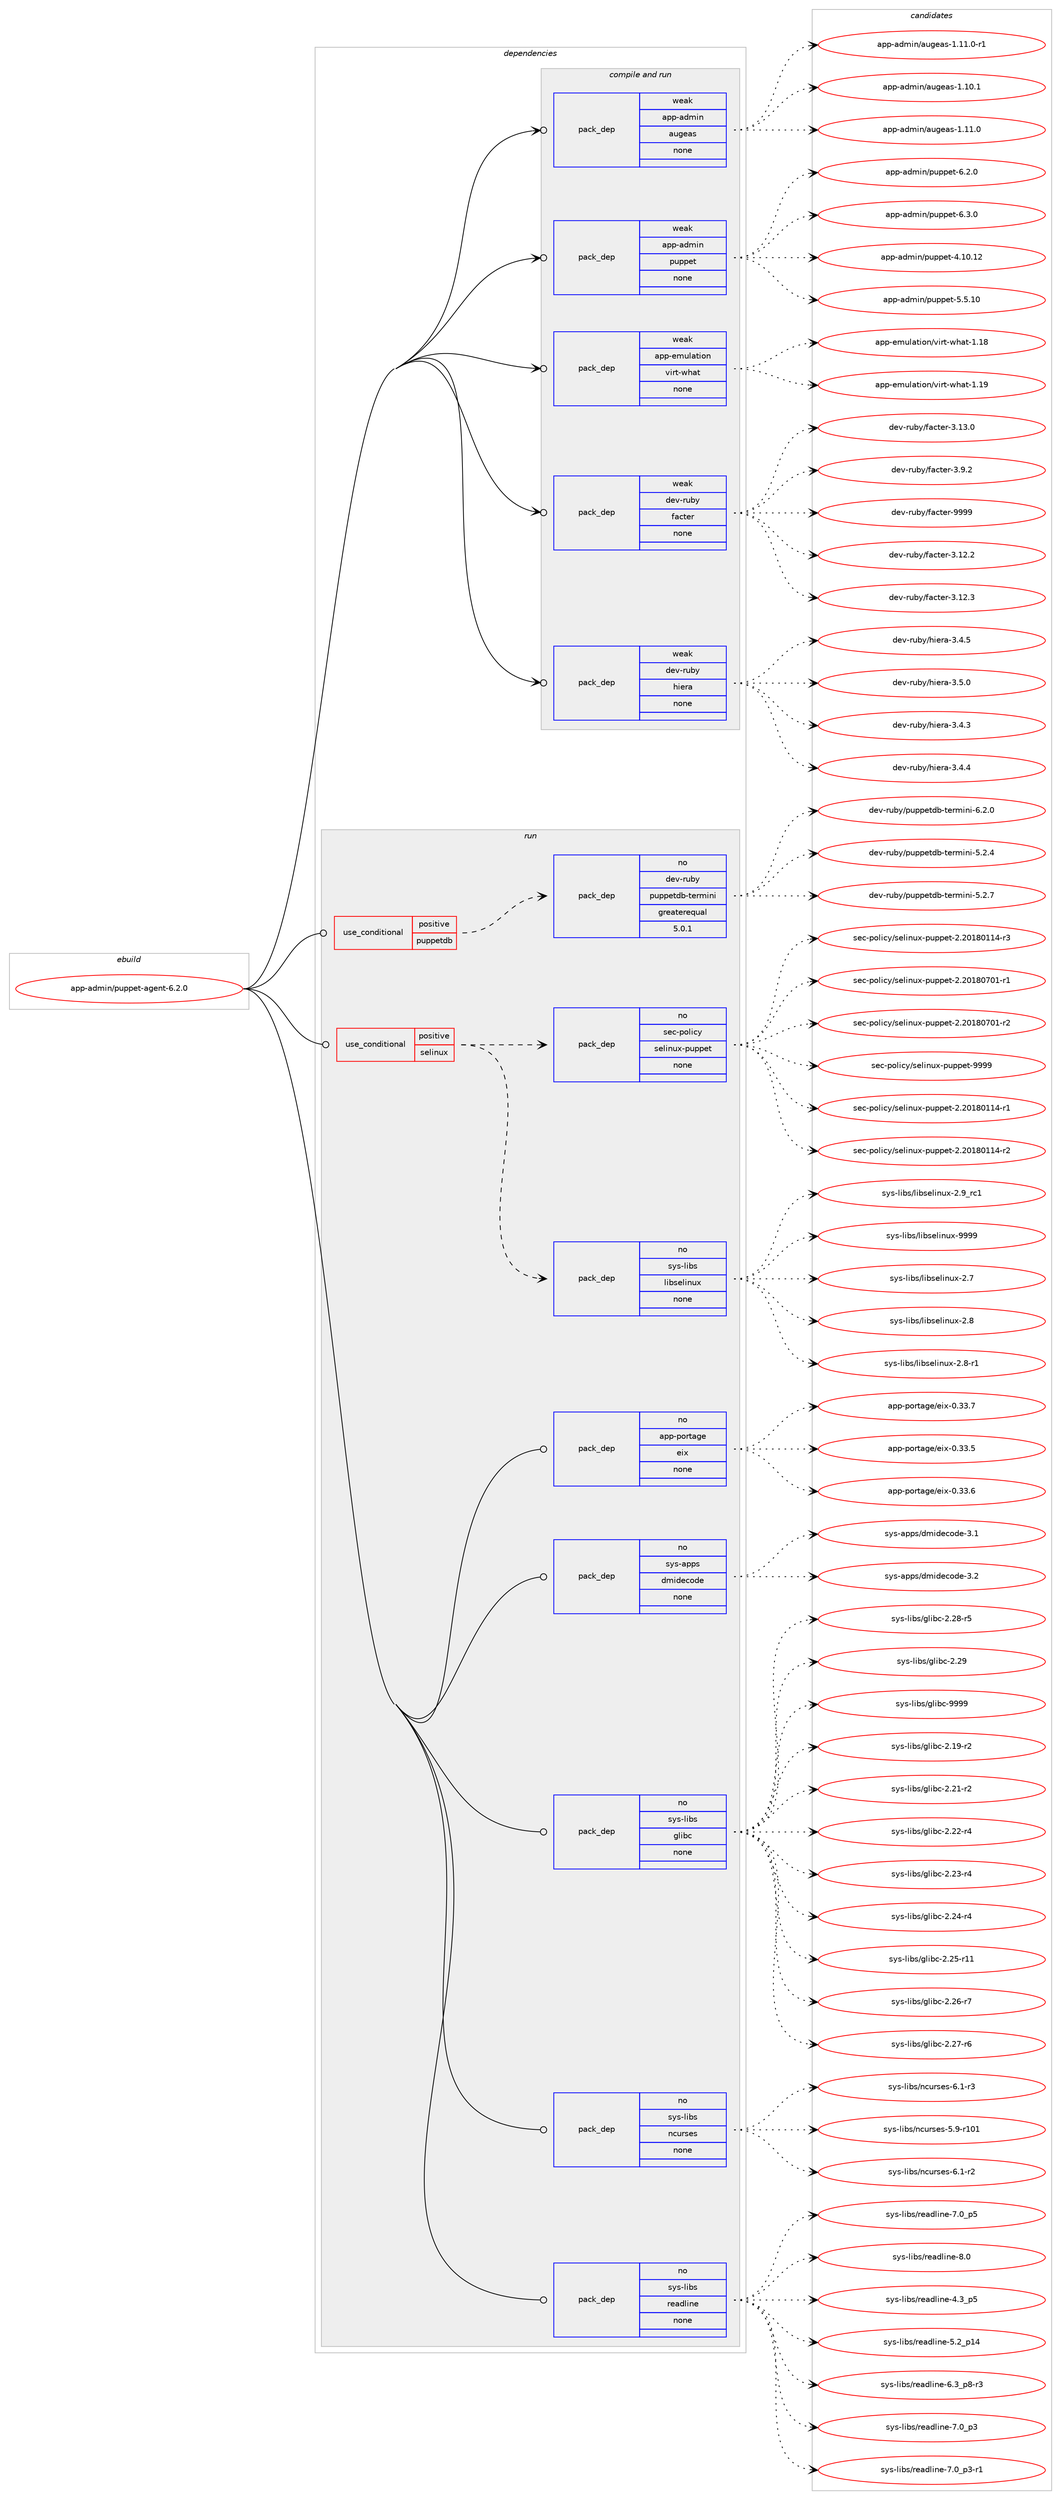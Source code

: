 digraph prolog {

# *************
# Graph options
# *************

newrank=true;
concentrate=true;
compound=true;
graph [rankdir=LR,fontname=Helvetica,fontsize=10,ranksep=1.5];#, ranksep=2.5, nodesep=0.2];
edge  [arrowhead=vee];
node  [fontname=Helvetica,fontsize=10];

# **********
# The ebuild
# **********

subgraph cluster_leftcol {
color=gray;
rank=same;
label=<<i>ebuild</i>>;
id [label="app-admin/puppet-agent-6.2.0", color=red, width=4, href="../app-admin/puppet-agent-6.2.0.svg"];
}

# ****************
# The dependencies
# ****************

subgraph cluster_midcol {
color=gray;
label=<<i>dependencies</i>>;
subgraph cluster_compile {
fillcolor="#eeeeee";
style=filled;
label=<<i>compile</i>>;
}
subgraph cluster_compileandrun {
fillcolor="#eeeeee";
style=filled;
label=<<i>compile and run</i>>;
subgraph pack902564 {
dependency1267721 [label=<<TABLE BORDER="0" CELLBORDER="1" CELLSPACING="0" CELLPADDING="4" WIDTH="220"><TR><TD ROWSPAN="6" CELLPADDING="30">pack_dep</TD></TR><TR><TD WIDTH="110">weak</TD></TR><TR><TD>app-admin</TD></TR><TR><TD>augeas</TD></TR><TR><TD>none</TD></TR><TR><TD></TD></TR></TABLE>>, shape=none, color=blue];
}
id:e -> dependency1267721:w [weight=20,style="solid",arrowhead="odotvee"];
subgraph pack902565 {
dependency1267722 [label=<<TABLE BORDER="0" CELLBORDER="1" CELLSPACING="0" CELLPADDING="4" WIDTH="220"><TR><TD ROWSPAN="6" CELLPADDING="30">pack_dep</TD></TR><TR><TD WIDTH="110">weak</TD></TR><TR><TD>app-admin</TD></TR><TR><TD>puppet</TD></TR><TR><TD>none</TD></TR><TR><TD></TD></TR></TABLE>>, shape=none, color=blue];
}
id:e -> dependency1267722:w [weight=20,style="solid",arrowhead="odotvee"];
subgraph pack902566 {
dependency1267723 [label=<<TABLE BORDER="0" CELLBORDER="1" CELLSPACING="0" CELLPADDING="4" WIDTH="220"><TR><TD ROWSPAN="6" CELLPADDING="30">pack_dep</TD></TR><TR><TD WIDTH="110">weak</TD></TR><TR><TD>app-emulation</TD></TR><TR><TD>virt-what</TD></TR><TR><TD>none</TD></TR><TR><TD></TD></TR></TABLE>>, shape=none, color=blue];
}
id:e -> dependency1267723:w [weight=20,style="solid",arrowhead="odotvee"];
subgraph pack902567 {
dependency1267724 [label=<<TABLE BORDER="0" CELLBORDER="1" CELLSPACING="0" CELLPADDING="4" WIDTH="220"><TR><TD ROWSPAN="6" CELLPADDING="30">pack_dep</TD></TR><TR><TD WIDTH="110">weak</TD></TR><TR><TD>dev-ruby</TD></TR><TR><TD>facter</TD></TR><TR><TD>none</TD></TR><TR><TD></TD></TR></TABLE>>, shape=none, color=blue];
}
id:e -> dependency1267724:w [weight=20,style="solid",arrowhead="odotvee"];
subgraph pack902568 {
dependency1267725 [label=<<TABLE BORDER="0" CELLBORDER="1" CELLSPACING="0" CELLPADDING="4" WIDTH="220"><TR><TD ROWSPAN="6" CELLPADDING="30">pack_dep</TD></TR><TR><TD WIDTH="110">weak</TD></TR><TR><TD>dev-ruby</TD></TR><TR><TD>hiera</TD></TR><TR><TD>none</TD></TR><TR><TD></TD></TR></TABLE>>, shape=none, color=blue];
}
id:e -> dependency1267725:w [weight=20,style="solid",arrowhead="odotvee"];
}
subgraph cluster_run {
fillcolor="#eeeeee";
style=filled;
label=<<i>run</i>>;
subgraph cond345501 {
dependency1267726 [label=<<TABLE BORDER="0" CELLBORDER="1" CELLSPACING="0" CELLPADDING="4"><TR><TD ROWSPAN="3" CELLPADDING="10">use_conditional</TD></TR><TR><TD>positive</TD></TR><TR><TD>puppetdb</TD></TR></TABLE>>, shape=none, color=red];
subgraph pack902569 {
dependency1267727 [label=<<TABLE BORDER="0" CELLBORDER="1" CELLSPACING="0" CELLPADDING="4" WIDTH="220"><TR><TD ROWSPAN="6" CELLPADDING="30">pack_dep</TD></TR><TR><TD WIDTH="110">no</TD></TR><TR><TD>dev-ruby</TD></TR><TR><TD>puppetdb-termini</TD></TR><TR><TD>greaterequal</TD></TR><TR><TD>5.0.1</TD></TR></TABLE>>, shape=none, color=blue];
}
dependency1267726:e -> dependency1267727:w [weight=20,style="dashed",arrowhead="vee"];
}
id:e -> dependency1267726:w [weight=20,style="solid",arrowhead="odot"];
subgraph cond345502 {
dependency1267728 [label=<<TABLE BORDER="0" CELLBORDER="1" CELLSPACING="0" CELLPADDING="4"><TR><TD ROWSPAN="3" CELLPADDING="10">use_conditional</TD></TR><TR><TD>positive</TD></TR><TR><TD>selinux</TD></TR></TABLE>>, shape=none, color=red];
subgraph pack902570 {
dependency1267729 [label=<<TABLE BORDER="0" CELLBORDER="1" CELLSPACING="0" CELLPADDING="4" WIDTH="220"><TR><TD ROWSPAN="6" CELLPADDING="30">pack_dep</TD></TR><TR><TD WIDTH="110">no</TD></TR><TR><TD>sys-libs</TD></TR><TR><TD>libselinux</TD></TR><TR><TD>none</TD></TR><TR><TD></TD></TR></TABLE>>, shape=none, color=blue];
}
dependency1267728:e -> dependency1267729:w [weight=20,style="dashed",arrowhead="vee"];
subgraph pack902571 {
dependency1267730 [label=<<TABLE BORDER="0" CELLBORDER="1" CELLSPACING="0" CELLPADDING="4" WIDTH="220"><TR><TD ROWSPAN="6" CELLPADDING="30">pack_dep</TD></TR><TR><TD WIDTH="110">no</TD></TR><TR><TD>sec-policy</TD></TR><TR><TD>selinux-puppet</TD></TR><TR><TD>none</TD></TR><TR><TD></TD></TR></TABLE>>, shape=none, color=blue];
}
dependency1267728:e -> dependency1267730:w [weight=20,style="dashed",arrowhead="vee"];
}
id:e -> dependency1267728:w [weight=20,style="solid",arrowhead="odot"];
subgraph pack902572 {
dependency1267731 [label=<<TABLE BORDER="0" CELLBORDER="1" CELLSPACING="0" CELLPADDING="4" WIDTH="220"><TR><TD ROWSPAN="6" CELLPADDING="30">pack_dep</TD></TR><TR><TD WIDTH="110">no</TD></TR><TR><TD>app-portage</TD></TR><TR><TD>eix</TD></TR><TR><TD>none</TD></TR><TR><TD></TD></TR></TABLE>>, shape=none, color=blue];
}
id:e -> dependency1267731:w [weight=20,style="solid",arrowhead="odot"];
subgraph pack902573 {
dependency1267732 [label=<<TABLE BORDER="0" CELLBORDER="1" CELLSPACING="0" CELLPADDING="4" WIDTH="220"><TR><TD ROWSPAN="6" CELLPADDING="30">pack_dep</TD></TR><TR><TD WIDTH="110">no</TD></TR><TR><TD>sys-apps</TD></TR><TR><TD>dmidecode</TD></TR><TR><TD>none</TD></TR><TR><TD></TD></TR></TABLE>>, shape=none, color=blue];
}
id:e -> dependency1267732:w [weight=20,style="solid",arrowhead="odot"];
subgraph pack902574 {
dependency1267733 [label=<<TABLE BORDER="0" CELLBORDER="1" CELLSPACING="0" CELLPADDING="4" WIDTH="220"><TR><TD ROWSPAN="6" CELLPADDING="30">pack_dep</TD></TR><TR><TD WIDTH="110">no</TD></TR><TR><TD>sys-libs</TD></TR><TR><TD>glibc</TD></TR><TR><TD>none</TD></TR><TR><TD></TD></TR></TABLE>>, shape=none, color=blue];
}
id:e -> dependency1267733:w [weight=20,style="solid",arrowhead="odot"];
subgraph pack902575 {
dependency1267734 [label=<<TABLE BORDER="0" CELLBORDER="1" CELLSPACING="0" CELLPADDING="4" WIDTH="220"><TR><TD ROWSPAN="6" CELLPADDING="30">pack_dep</TD></TR><TR><TD WIDTH="110">no</TD></TR><TR><TD>sys-libs</TD></TR><TR><TD>ncurses</TD></TR><TR><TD>none</TD></TR><TR><TD></TD></TR></TABLE>>, shape=none, color=blue];
}
id:e -> dependency1267734:w [weight=20,style="solid",arrowhead="odot"];
subgraph pack902576 {
dependency1267735 [label=<<TABLE BORDER="0" CELLBORDER="1" CELLSPACING="0" CELLPADDING="4" WIDTH="220"><TR><TD ROWSPAN="6" CELLPADDING="30">pack_dep</TD></TR><TR><TD WIDTH="110">no</TD></TR><TR><TD>sys-libs</TD></TR><TR><TD>readline</TD></TR><TR><TD>none</TD></TR><TR><TD></TD></TR></TABLE>>, shape=none, color=blue];
}
id:e -> dependency1267735:w [weight=20,style="solid",arrowhead="odot"];
}
}

# **************
# The candidates
# **************

subgraph cluster_choices {
rank=same;
color=gray;
label=<<i>candidates</i>>;

subgraph choice902564 {
color=black;
nodesep=1;
choice97112112459710010910511047971171031019711545494649484649 [label="app-admin/augeas-1.10.1", color=red, width=4,href="../app-admin/augeas-1.10.1.svg"];
choice97112112459710010910511047971171031019711545494649494648 [label="app-admin/augeas-1.11.0", color=red, width=4,href="../app-admin/augeas-1.11.0.svg"];
choice971121124597100109105110479711710310197115454946494946484511449 [label="app-admin/augeas-1.11.0-r1", color=red, width=4,href="../app-admin/augeas-1.11.0-r1.svg"];
dependency1267721:e -> choice97112112459710010910511047971171031019711545494649484649:w [style=dotted,weight="100"];
dependency1267721:e -> choice97112112459710010910511047971171031019711545494649494648:w [style=dotted,weight="100"];
dependency1267721:e -> choice971121124597100109105110479711710310197115454946494946484511449:w [style=dotted,weight="100"];
}
subgraph choice902565 {
color=black;
nodesep=1;
choice971121124597100109105110471121171121121011164552464948464950 [label="app-admin/puppet-4.10.12", color=red, width=4,href="../app-admin/puppet-4.10.12.svg"];
choice9711211245971001091051104711211711211210111645534653464948 [label="app-admin/puppet-5.5.10", color=red, width=4,href="../app-admin/puppet-5.5.10.svg"];
choice97112112459710010910511047112117112112101116455446504648 [label="app-admin/puppet-6.2.0", color=red, width=4,href="../app-admin/puppet-6.2.0.svg"];
choice97112112459710010910511047112117112112101116455446514648 [label="app-admin/puppet-6.3.0", color=red, width=4,href="../app-admin/puppet-6.3.0.svg"];
dependency1267722:e -> choice971121124597100109105110471121171121121011164552464948464950:w [style=dotted,weight="100"];
dependency1267722:e -> choice9711211245971001091051104711211711211210111645534653464948:w [style=dotted,weight="100"];
dependency1267722:e -> choice97112112459710010910511047112117112112101116455446504648:w [style=dotted,weight="100"];
dependency1267722:e -> choice97112112459710010910511047112117112112101116455446514648:w [style=dotted,weight="100"];
}
subgraph choice902566 {
color=black;
nodesep=1;
choice9711211245101109117108971161051111104711810511411645119104971164549464956 [label="app-emulation/virt-what-1.18", color=red, width=4,href="../app-emulation/virt-what-1.18.svg"];
choice9711211245101109117108971161051111104711810511411645119104971164549464957 [label="app-emulation/virt-what-1.19", color=red, width=4,href="../app-emulation/virt-what-1.19.svg"];
dependency1267723:e -> choice9711211245101109117108971161051111104711810511411645119104971164549464956:w [style=dotted,weight="100"];
dependency1267723:e -> choice9711211245101109117108971161051111104711810511411645119104971164549464957:w [style=dotted,weight="100"];
}
subgraph choice902567 {
color=black;
nodesep=1;
choice100101118451141179812147102979911610111445514649504650 [label="dev-ruby/facter-3.12.2", color=red, width=4,href="../dev-ruby/facter-3.12.2.svg"];
choice100101118451141179812147102979911610111445514649504651 [label="dev-ruby/facter-3.12.3", color=red, width=4,href="../dev-ruby/facter-3.12.3.svg"];
choice100101118451141179812147102979911610111445514649514648 [label="dev-ruby/facter-3.13.0", color=red, width=4,href="../dev-ruby/facter-3.13.0.svg"];
choice1001011184511411798121471029799116101114455146574650 [label="dev-ruby/facter-3.9.2", color=red, width=4,href="../dev-ruby/facter-3.9.2.svg"];
choice10010111845114117981214710297991161011144557575757 [label="dev-ruby/facter-9999", color=red, width=4,href="../dev-ruby/facter-9999.svg"];
dependency1267724:e -> choice100101118451141179812147102979911610111445514649504650:w [style=dotted,weight="100"];
dependency1267724:e -> choice100101118451141179812147102979911610111445514649504651:w [style=dotted,weight="100"];
dependency1267724:e -> choice100101118451141179812147102979911610111445514649514648:w [style=dotted,weight="100"];
dependency1267724:e -> choice1001011184511411798121471029799116101114455146574650:w [style=dotted,weight="100"];
dependency1267724:e -> choice10010111845114117981214710297991161011144557575757:w [style=dotted,weight="100"];
}
subgraph choice902568 {
color=black;
nodesep=1;
choice10010111845114117981214710410510111497455146524651 [label="dev-ruby/hiera-3.4.3", color=red, width=4,href="../dev-ruby/hiera-3.4.3.svg"];
choice10010111845114117981214710410510111497455146524652 [label="dev-ruby/hiera-3.4.4", color=red, width=4,href="../dev-ruby/hiera-3.4.4.svg"];
choice10010111845114117981214710410510111497455146524653 [label="dev-ruby/hiera-3.4.5", color=red, width=4,href="../dev-ruby/hiera-3.4.5.svg"];
choice10010111845114117981214710410510111497455146534648 [label="dev-ruby/hiera-3.5.0", color=red, width=4,href="../dev-ruby/hiera-3.5.0.svg"];
dependency1267725:e -> choice10010111845114117981214710410510111497455146524651:w [style=dotted,weight="100"];
dependency1267725:e -> choice10010111845114117981214710410510111497455146524652:w [style=dotted,weight="100"];
dependency1267725:e -> choice10010111845114117981214710410510111497455146524653:w [style=dotted,weight="100"];
dependency1267725:e -> choice10010111845114117981214710410510111497455146534648:w [style=dotted,weight="100"];
}
subgraph choice902569 {
color=black;
nodesep=1;
choice1001011184511411798121471121171121121011161009845116101114109105110105455346504652 [label="dev-ruby/puppetdb-termini-5.2.4", color=red, width=4,href="../dev-ruby/puppetdb-termini-5.2.4.svg"];
choice1001011184511411798121471121171121121011161009845116101114109105110105455346504655 [label="dev-ruby/puppetdb-termini-5.2.7", color=red, width=4,href="../dev-ruby/puppetdb-termini-5.2.7.svg"];
choice1001011184511411798121471121171121121011161009845116101114109105110105455446504648 [label="dev-ruby/puppetdb-termini-6.2.0", color=red, width=4,href="../dev-ruby/puppetdb-termini-6.2.0.svg"];
dependency1267727:e -> choice1001011184511411798121471121171121121011161009845116101114109105110105455346504652:w [style=dotted,weight="100"];
dependency1267727:e -> choice1001011184511411798121471121171121121011161009845116101114109105110105455346504655:w [style=dotted,weight="100"];
dependency1267727:e -> choice1001011184511411798121471121171121121011161009845116101114109105110105455446504648:w [style=dotted,weight="100"];
}
subgraph choice902570 {
color=black;
nodesep=1;
choice1151211154510810598115471081059811510110810511011712045504655 [label="sys-libs/libselinux-2.7", color=red, width=4,href="../sys-libs/libselinux-2.7.svg"];
choice1151211154510810598115471081059811510110810511011712045504656 [label="sys-libs/libselinux-2.8", color=red, width=4,href="../sys-libs/libselinux-2.8.svg"];
choice11512111545108105981154710810598115101108105110117120455046564511449 [label="sys-libs/libselinux-2.8-r1", color=red, width=4,href="../sys-libs/libselinux-2.8-r1.svg"];
choice1151211154510810598115471081059811510110810511011712045504657951149949 [label="sys-libs/libselinux-2.9_rc1", color=red, width=4,href="../sys-libs/libselinux-2.9_rc1.svg"];
choice115121115451081059811547108105981151011081051101171204557575757 [label="sys-libs/libselinux-9999", color=red, width=4,href="../sys-libs/libselinux-9999.svg"];
dependency1267729:e -> choice1151211154510810598115471081059811510110810511011712045504655:w [style=dotted,weight="100"];
dependency1267729:e -> choice1151211154510810598115471081059811510110810511011712045504656:w [style=dotted,weight="100"];
dependency1267729:e -> choice11512111545108105981154710810598115101108105110117120455046564511449:w [style=dotted,weight="100"];
dependency1267729:e -> choice1151211154510810598115471081059811510110810511011712045504657951149949:w [style=dotted,weight="100"];
dependency1267729:e -> choice115121115451081059811547108105981151011081051101171204557575757:w [style=dotted,weight="100"];
}
subgraph choice902571 {
color=black;
nodesep=1;
choice115101994511211110810599121471151011081051101171204511211711211210111645504650484956484949524511449 [label="sec-policy/selinux-puppet-2.20180114-r1", color=red, width=4,href="../sec-policy/selinux-puppet-2.20180114-r1.svg"];
choice115101994511211110810599121471151011081051101171204511211711211210111645504650484956484949524511450 [label="sec-policy/selinux-puppet-2.20180114-r2", color=red, width=4,href="../sec-policy/selinux-puppet-2.20180114-r2.svg"];
choice115101994511211110810599121471151011081051101171204511211711211210111645504650484956484949524511451 [label="sec-policy/selinux-puppet-2.20180114-r3", color=red, width=4,href="../sec-policy/selinux-puppet-2.20180114-r3.svg"];
choice115101994511211110810599121471151011081051101171204511211711211210111645504650484956485548494511449 [label="sec-policy/selinux-puppet-2.20180701-r1", color=red, width=4,href="../sec-policy/selinux-puppet-2.20180701-r1.svg"];
choice115101994511211110810599121471151011081051101171204511211711211210111645504650484956485548494511450 [label="sec-policy/selinux-puppet-2.20180701-r2", color=red, width=4,href="../sec-policy/selinux-puppet-2.20180701-r2.svg"];
choice11510199451121111081059912147115101108105110117120451121171121121011164557575757 [label="sec-policy/selinux-puppet-9999", color=red, width=4,href="../sec-policy/selinux-puppet-9999.svg"];
dependency1267730:e -> choice115101994511211110810599121471151011081051101171204511211711211210111645504650484956484949524511449:w [style=dotted,weight="100"];
dependency1267730:e -> choice115101994511211110810599121471151011081051101171204511211711211210111645504650484956484949524511450:w [style=dotted,weight="100"];
dependency1267730:e -> choice115101994511211110810599121471151011081051101171204511211711211210111645504650484956484949524511451:w [style=dotted,weight="100"];
dependency1267730:e -> choice115101994511211110810599121471151011081051101171204511211711211210111645504650484956485548494511449:w [style=dotted,weight="100"];
dependency1267730:e -> choice115101994511211110810599121471151011081051101171204511211711211210111645504650484956485548494511450:w [style=dotted,weight="100"];
dependency1267730:e -> choice11510199451121111081059912147115101108105110117120451121171121121011164557575757:w [style=dotted,weight="100"];
}
subgraph choice902572 {
color=black;
nodesep=1;
choice9711211245112111114116971031014710110512045484651514653 [label="app-portage/eix-0.33.5", color=red, width=4,href="../app-portage/eix-0.33.5.svg"];
choice9711211245112111114116971031014710110512045484651514654 [label="app-portage/eix-0.33.6", color=red, width=4,href="../app-portage/eix-0.33.6.svg"];
choice9711211245112111114116971031014710110512045484651514655 [label="app-portage/eix-0.33.7", color=red, width=4,href="../app-portage/eix-0.33.7.svg"];
dependency1267731:e -> choice9711211245112111114116971031014710110512045484651514653:w [style=dotted,weight="100"];
dependency1267731:e -> choice9711211245112111114116971031014710110512045484651514654:w [style=dotted,weight="100"];
dependency1267731:e -> choice9711211245112111114116971031014710110512045484651514655:w [style=dotted,weight="100"];
}
subgraph choice902573 {
color=black;
nodesep=1;
choice1151211154597112112115471001091051001019911110010145514649 [label="sys-apps/dmidecode-3.1", color=red, width=4,href="../sys-apps/dmidecode-3.1.svg"];
choice1151211154597112112115471001091051001019911110010145514650 [label="sys-apps/dmidecode-3.2", color=red, width=4,href="../sys-apps/dmidecode-3.2.svg"];
dependency1267732:e -> choice1151211154597112112115471001091051001019911110010145514649:w [style=dotted,weight="100"];
dependency1267732:e -> choice1151211154597112112115471001091051001019911110010145514650:w [style=dotted,weight="100"];
}
subgraph choice902574 {
color=black;
nodesep=1;
choice115121115451081059811547103108105989945504649574511450 [label="sys-libs/glibc-2.19-r2", color=red, width=4,href="../sys-libs/glibc-2.19-r2.svg"];
choice115121115451081059811547103108105989945504650494511450 [label="sys-libs/glibc-2.21-r2", color=red, width=4,href="../sys-libs/glibc-2.21-r2.svg"];
choice115121115451081059811547103108105989945504650504511452 [label="sys-libs/glibc-2.22-r4", color=red, width=4,href="../sys-libs/glibc-2.22-r4.svg"];
choice115121115451081059811547103108105989945504650514511452 [label="sys-libs/glibc-2.23-r4", color=red, width=4,href="../sys-libs/glibc-2.23-r4.svg"];
choice115121115451081059811547103108105989945504650524511452 [label="sys-libs/glibc-2.24-r4", color=red, width=4,href="../sys-libs/glibc-2.24-r4.svg"];
choice11512111545108105981154710310810598994550465053451144949 [label="sys-libs/glibc-2.25-r11", color=red, width=4,href="../sys-libs/glibc-2.25-r11.svg"];
choice115121115451081059811547103108105989945504650544511455 [label="sys-libs/glibc-2.26-r7", color=red, width=4,href="../sys-libs/glibc-2.26-r7.svg"];
choice115121115451081059811547103108105989945504650554511454 [label="sys-libs/glibc-2.27-r6", color=red, width=4,href="../sys-libs/glibc-2.27-r6.svg"];
choice115121115451081059811547103108105989945504650564511453 [label="sys-libs/glibc-2.28-r5", color=red, width=4,href="../sys-libs/glibc-2.28-r5.svg"];
choice11512111545108105981154710310810598994550465057 [label="sys-libs/glibc-2.29", color=red, width=4,href="../sys-libs/glibc-2.29.svg"];
choice11512111545108105981154710310810598994557575757 [label="sys-libs/glibc-9999", color=red, width=4,href="../sys-libs/glibc-9999.svg"];
dependency1267733:e -> choice115121115451081059811547103108105989945504649574511450:w [style=dotted,weight="100"];
dependency1267733:e -> choice115121115451081059811547103108105989945504650494511450:w [style=dotted,weight="100"];
dependency1267733:e -> choice115121115451081059811547103108105989945504650504511452:w [style=dotted,weight="100"];
dependency1267733:e -> choice115121115451081059811547103108105989945504650514511452:w [style=dotted,weight="100"];
dependency1267733:e -> choice115121115451081059811547103108105989945504650524511452:w [style=dotted,weight="100"];
dependency1267733:e -> choice11512111545108105981154710310810598994550465053451144949:w [style=dotted,weight="100"];
dependency1267733:e -> choice115121115451081059811547103108105989945504650544511455:w [style=dotted,weight="100"];
dependency1267733:e -> choice115121115451081059811547103108105989945504650554511454:w [style=dotted,weight="100"];
dependency1267733:e -> choice115121115451081059811547103108105989945504650564511453:w [style=dotted,weight="100"];
dependency1267733:e -> choice11512111545108105981154710310810598994550465057:w [style=dotted,weight="100"];
dependency1267733:e -> choice11512111545108105981154710310810598994557575757:w [style=dotted,weight="100"];
}
subgraph choice902575 {
color=black;
nodesep=1;
choice115121115451081059811547110991171141151011154553465745114494849 [label="sys-libs/ncurses-5.9-r101", color=red, width=4,href="../sys-libs/ncurses-5.9-r101.svg"];
choice11512111545108105981154711099117114115101115455446494511450 [label="sys-libs/ncurses-6.1-r2", color=red, width=4,href="../sys-libs/ncurses-6.1-r2.svg"];
choice11512111545108105981154711099117114115101115455446494511451 [label="sys-libs/ncurses-6.1-r3", color=red, width=4,href="../sys-libs/ncurses-6.1-r3.svg"];
dependency1267734:e -> choice115121115451081059811547110991171141151011154553465745114494849:w [style=dotted,weight="100"];
dependency1267734:e -> choice11512111545108105981154711099117114115101115455446494511450:w [style=dotted,weight="100"];
dependency1267734:e -> choice11512111545108105981154711099117114115101115455446494511451:w [style=dotted,weight="100"];
}
subgraph choice902576 {
color=black;
nodesep=1;
choice11512111545108105981154711410197100108105110101455246519511253 [label="sys-libs/readline-4.3_p5", color=red, width=4,href="../sys-libs/readline-4.3_p5.svg"];
choice1151211154510810598115471141019710010810511010145534650951124952 [label="sys-libs/readline-5.2_p14", color=red, width=4,href="../sys-libs/readline-5.2_p14.svg"];
choice115121115451081059811547114101971001081051101014554465195112564511451 [label="sys-libs/readline-6.3_p8-r3", color=red, width=4,href="../sys-libs/readline-6.3_p8-r3.svg"];
choice11512111545108105981154711410197100108105110101455546489511251 [label="sys-libs/readline-7.0_p3", color=red, width=4,href="../sys-libs/readline-7.0_p3.svg"];
choice115121115451081059811547114101971001081051101014555464895112514511449 [label="sys-libs/readline-7.0_p3-r1", color=red, width=4,href="../sys-libs/readline-7.0_p3-r1.svg"];
choice11512111545108105981154711410197100108105110101455546489511253 [label="sys-libs/readline-7.0_p5", color=red, width=4,href="../sys-libs/readline-7.0_p5.svg"];
choice1151211154510810598115471141019710010810511010145564648 [label="sys-libs/readline-8.0", color=red, width=4,href="../sys-libs/readline-8.0.svg"];
dependency1267735:e -> choice11512111545108105981154711410197100108105110101455246519511253:w [style=dotted,weight="100"];
dependency1267735:e -> choice1151211154510810598115471141019710010810511010145534650951124952:w [style=dotted,weight="100"];
dependency1267735:e -> choice115121115451081059811547114101971001081051101014554465195112564511451:w [style=dotted,weight="100"];
dependency1267735:e -> choice11512111545108105981154711410197100108105110101455546489511251:w [style=dotted,weight="100"];
dependency1267735:e -> choice115121115451081059811547114101971001081051101014555464895112514511449:w [style=dotted,weight="100"];
dependency1267735:e -> choice11512111545108105981154711410197100108105110101455546489511253:w [style=dotted,weight="100"];
dependency1267735:e -> choice1151211154510810598115471141019710010810511010145564648:w [style=dotted,weight="100"];
}
}

}
